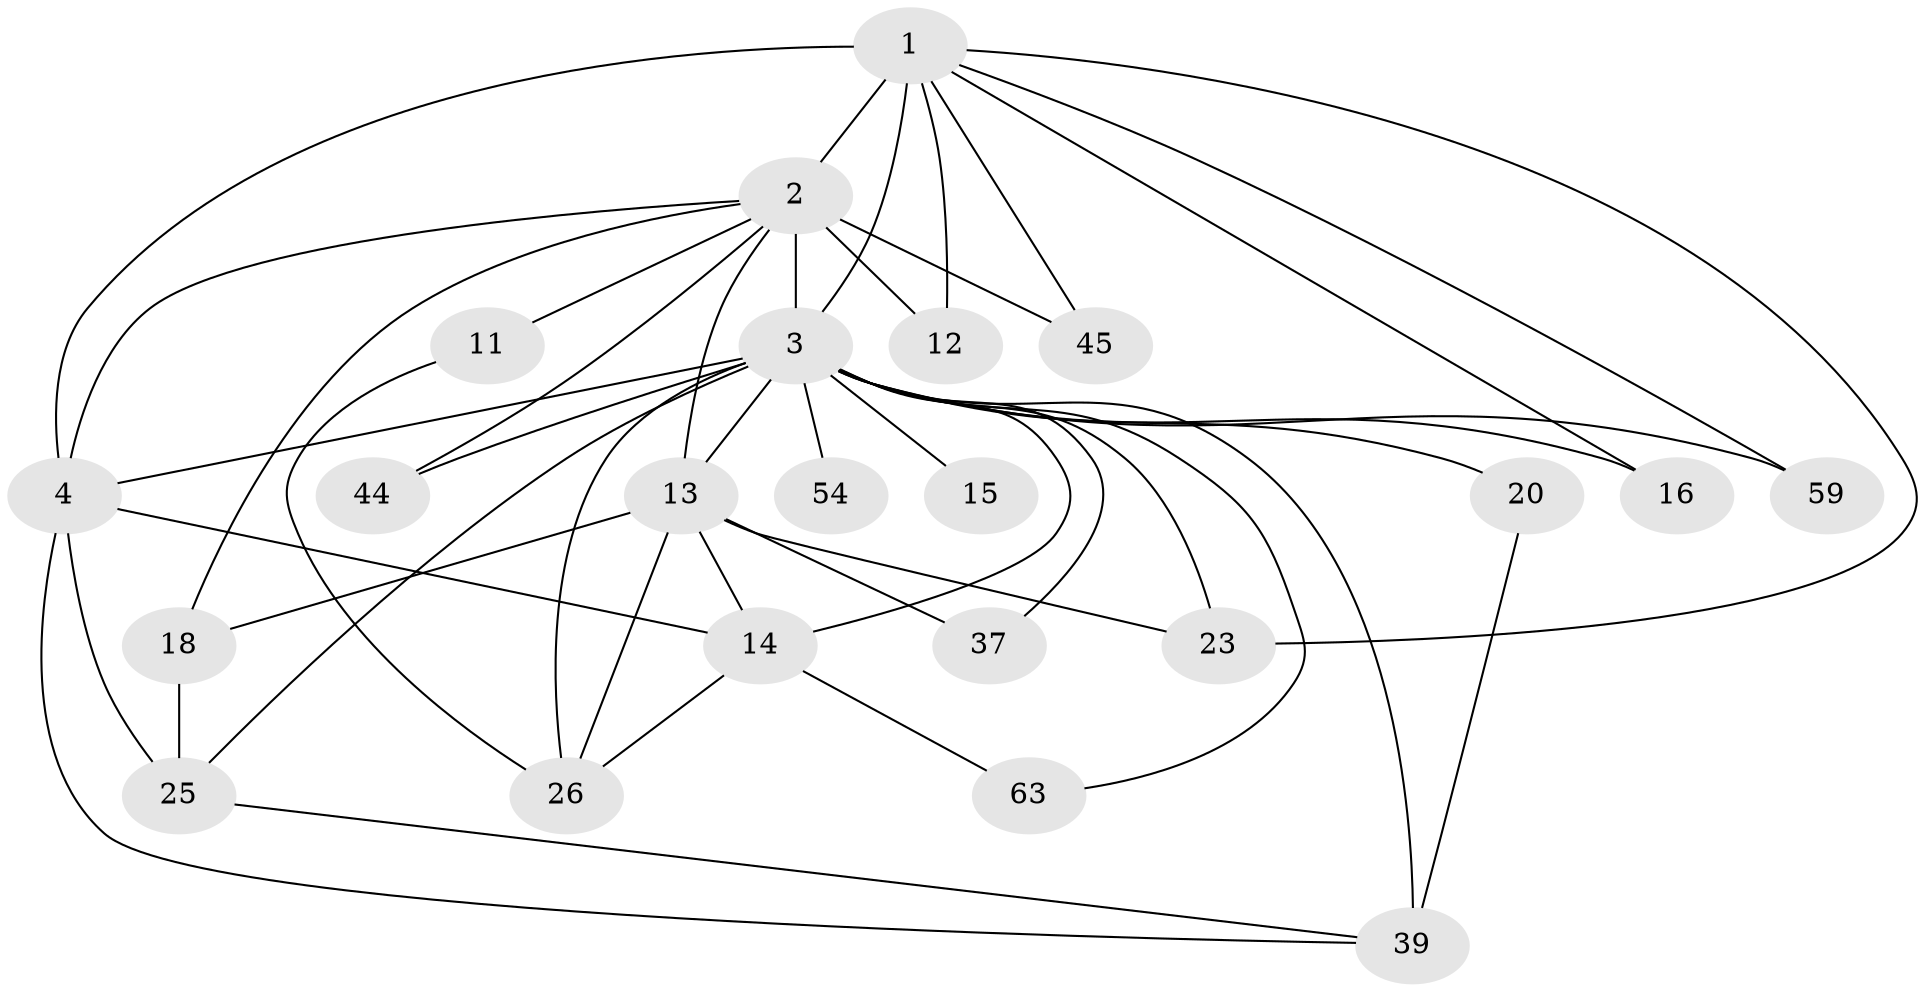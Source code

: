 // original degree distribution, {18: 0.04, 16: 0.04, 20: 0.02666666666666667, 14: 0.02666666666666667, 3: 0.2, 2: 0.4666666666666667, 7: 0.013333333333333334, 4: 0.16, 5: 0.02666666666666667}
// Generated by graph-tools (version 1.1) at 2025/17/03/04/25 18:17:55]
// undirected, 22 vertices, 45 edges
graph export_dot {
graph [start="1"]
  node [color=gray90,style=filled];
  1 [super="+29+22"];
  2 [super="+68+71+50+24+7"];
  3 [super="+8+5+35+6"];
  4 [super="+51+56"];
  11;
  12;
  13 [super="+72+57+33+19"];
  14 [super="+47"];
  15;
  16 [super="+70"];
  18;
  20;
  23;
  25 [super="+31"];
  26 [super="+34"];
  37;
  39 [super="+53+55"];
  44;
  45 [super="+46+60"];
  54;
  59;
  63;
  1 -- 2 [weight=8];
  1 -- 3 [weight=6];
  1 -- 4;
  1 -- 12;
  1 -- 23;
  1 -- 59;
  1 -- 16;
  1 -- 45;
  2 -- 3 [weight=26];
  2 -- 4 [weight=4];
  2 -- 11 [weight=2];
  2 -- 13 [weight=2];
  2 -- 12;
  2 -- 45 [weight=2];
  2 -- 44;
  2 -- 18;
  3 -- 4 [weight=6];
  3 -- 13 [weight=4];
  3 -- 16 [weight=3];
  3 -- 37;
  3 -- 39 [weight=4];
  3 -- 44;
  3 -- 20 [weight=2];
  3 -- 26 [weight=2];
  3 -- 15 [weight=2];
  3 -- 54 [weight=2];
  3 -- 59;
  3 -- 14 [weight=2];
  3 -- 23;
  3 -- 63;
  3 -- 25;
  4 -- 14 [weight=2];
  4 -- 25 [weight=2];
  4 -- 39;
  11 -- 26;
  13 -- 18;
  13 -- 14;
  13 -- 37;
  13 -- 23;
  13 -- 26;
  14 -- 63;
  14 -- 26;
  18 -- 25;
  20 -- 39;
  25 -- 39;
}
